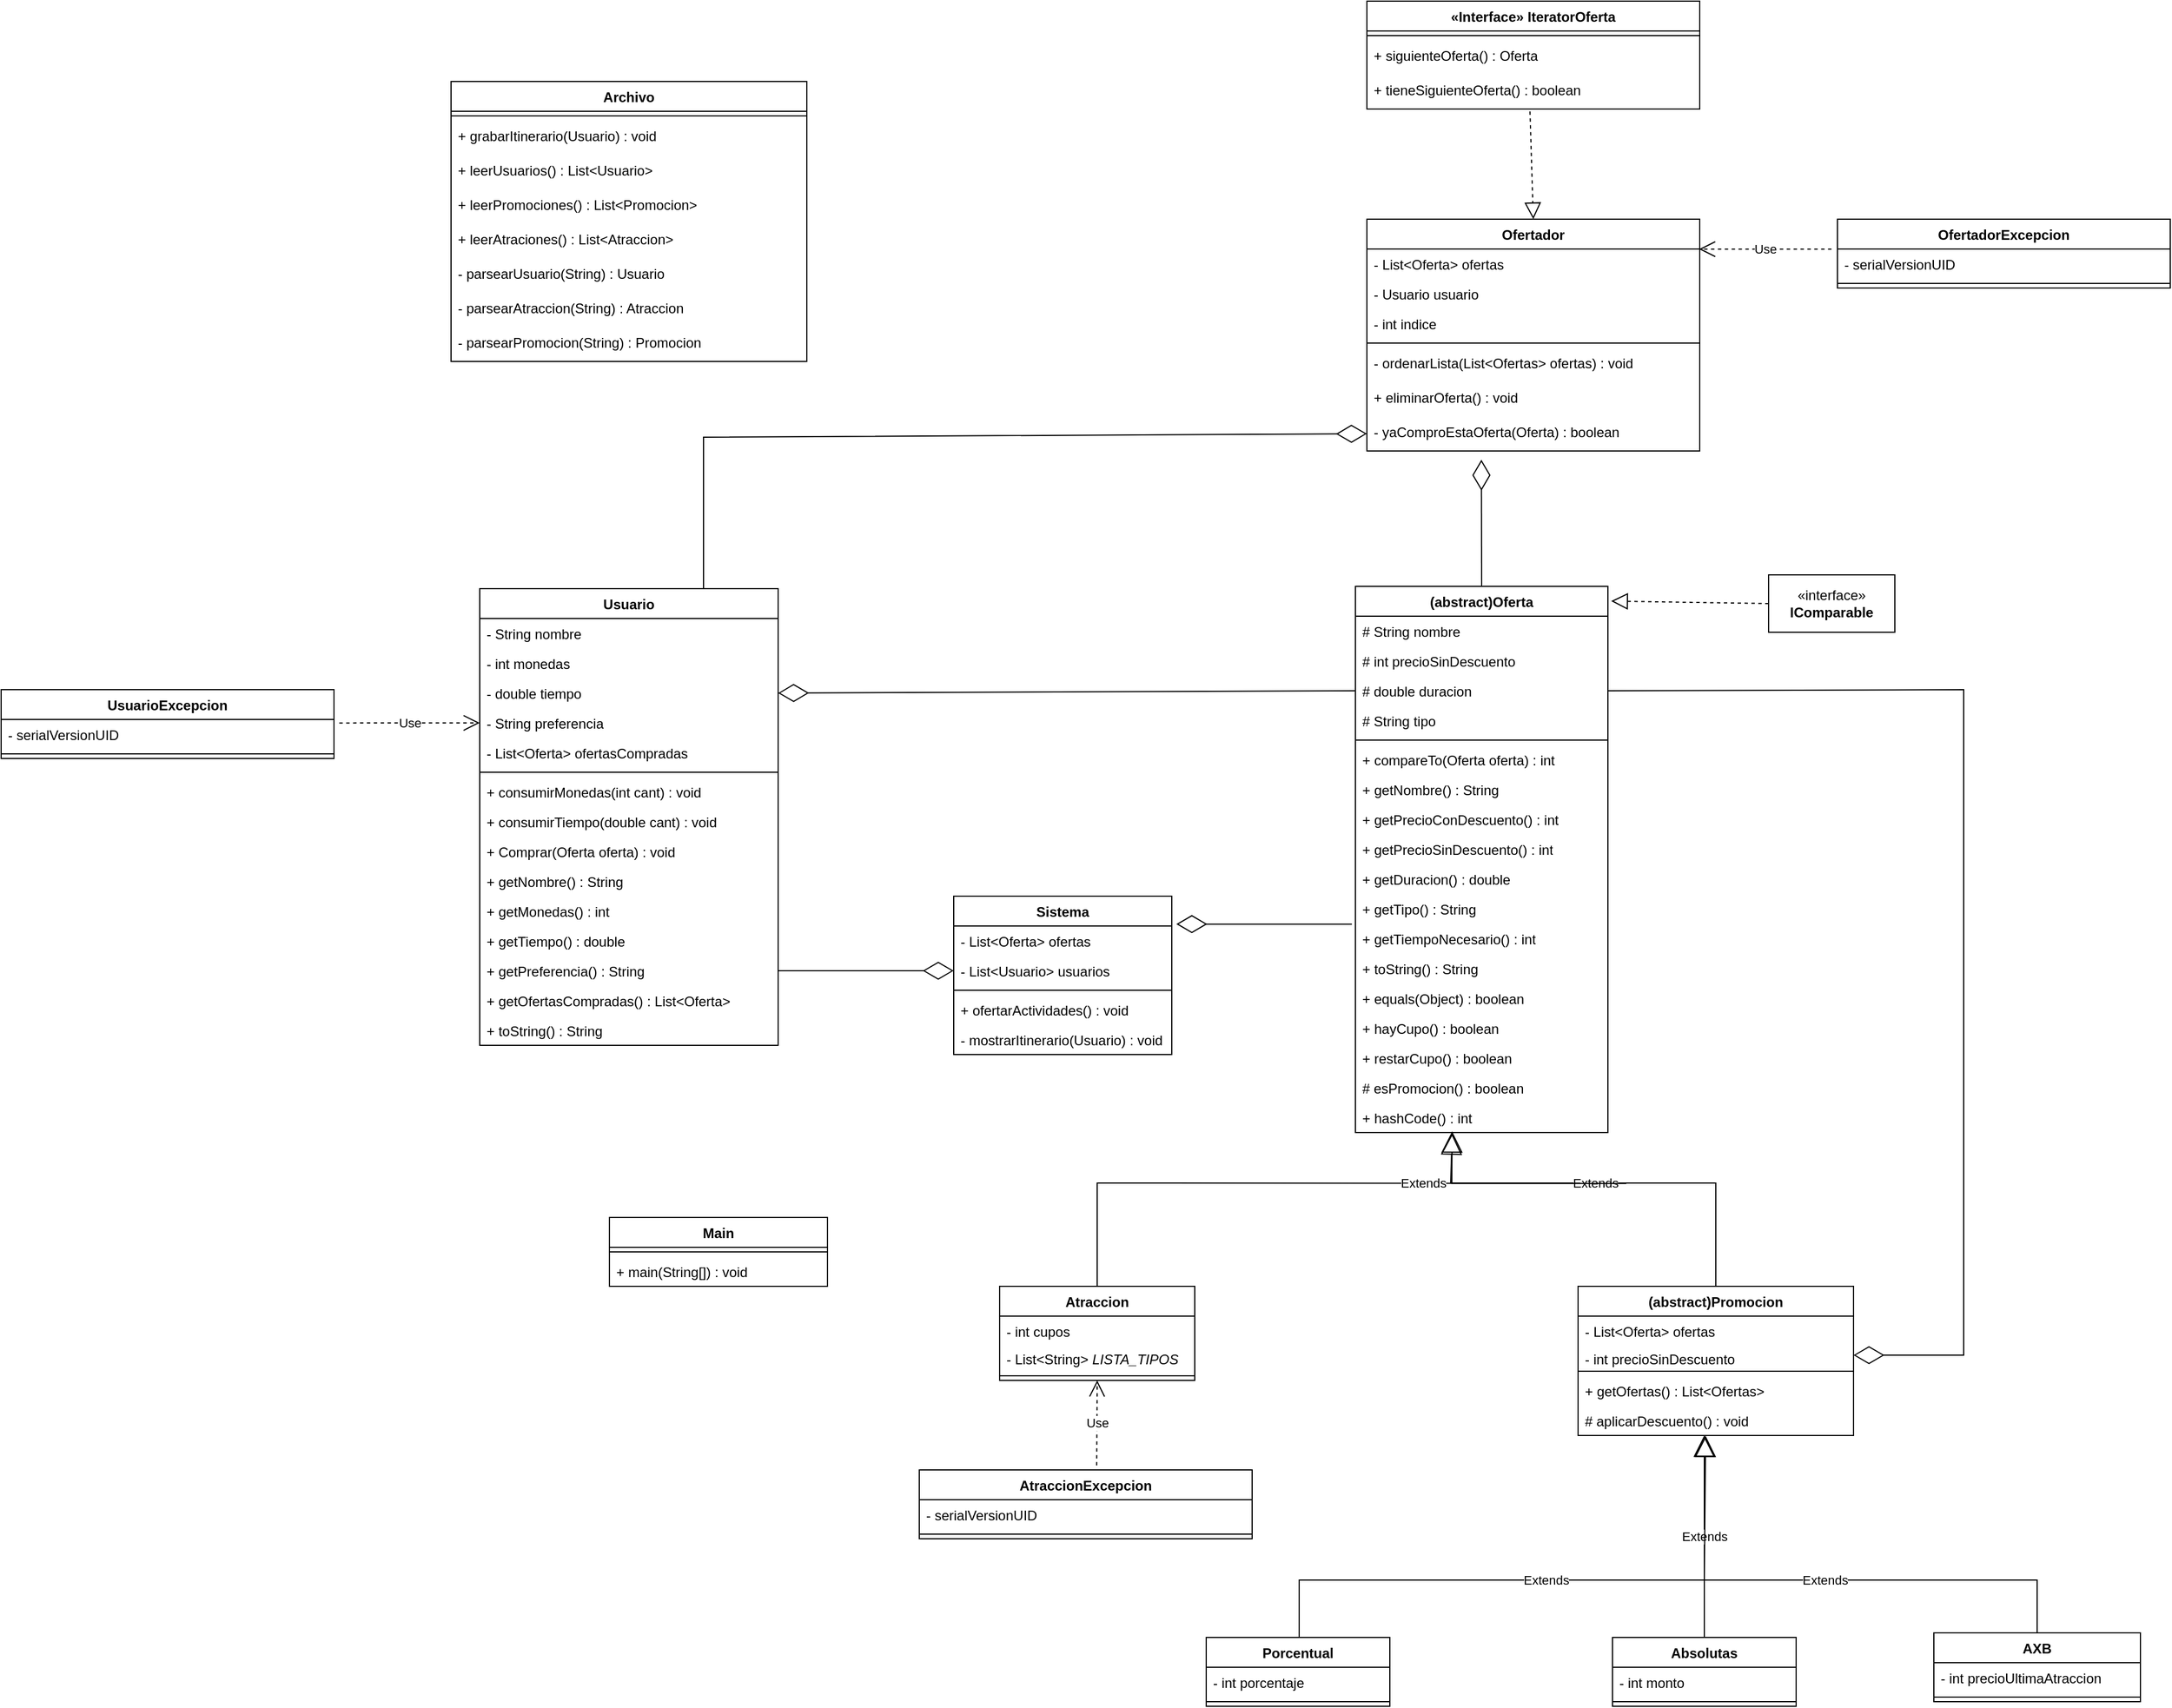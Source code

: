 <mxfile version="21.3.3" type="device">
  <diagram name="Página-1" id="9y39xeztmIVc6rfJi7bK">
    <mxGraphModel dx="2030" dy="1341" grid="1" gridSize="10" guides="1" tooltips="1" connect="1" arrows="1" fold="1" page="1" pageScale="1" pageWidth="827" pageHeight="1169" math="0" shadow="0">
      <root>
        <mxCell id="0" />
        <mxCell id="1" parent="0" />
        <mxCell id="63l84nXPRgjBxLZogKqd-1" value="Usuario" style="swimlane;fontStyle=1;align=center;verticalAlign=top;childLayout=stackLayout;horizontal=1;startSize=26;horizontalStack=0;resizeParent=1;resizeParentMax=0;resizeLast=0;collapsible=1;marginBottom=0;whiteSpace=wrap;html=1;" parent="1" vertex="1">
          <mxGeometry x="-543" y="-438" width="260" height="398" as="geometry">
            <mxRectangle x="-610" y="-180" width="90" height="30" as="alternateBounds" />
          </mxGeometry>
        </mxCell>
        <mxCell id="63l84nXPRgjBxLZogKqd-2" value="- String nombre" style="text;strokeColor=none;fillColor=none;align=left;verticalAlign=top;spacingLeft=4;spacingRight=4;overflow=hidden;rotatable=0;points=[[0,0.5],[1,0.5]];portConstraint=eastwest;whiteSpace=wrap;html=1;" parent="63l84nXPRgjBxLZogKqd-1" vertex="1">
          <mxGeometry y="26" width="260" height="26" as="geometry" />
        </mxCell>
        <mxCell id="63l84nXPRgjBxLZogKqd-74" value="- int monedas" style="text;strokeColor=none;fillColor=none;align=left;verticalAlign=top;spacingLeft=4;spacingRight=4;overflow=hidden;rotatable=0;points=[[0,0.5],[1,0.5]];portConstraint=eastwest;whiteSpace=wrap;html=1;" parent="63l84nXPRgjBxLZogKqd-1" vertex="1">
          <mxGeometry y="52" width="260" height="26" as="geometry" />
        </mxCell>
        <mxCell id="63l84nXPRgjBxLZogKqd-5" value="- double tiempo" style="text;strokeColor=none;fillColor=none;align=left;verticalAlign=top;spacingLeft=4;spacingRight=4;overflow=hidden;rotatable=0;points=[[0,0.5],[1,0.5]];portConstraint=eastwest;whiteSpace=wrap;html=1;" parent="63l84nXPRgjBxLZogKqd-1" vertex="1">
          <mxGeometry y="78" width="260" height="26" as="geometry" />
        </mxCell>
        <mxCell id="63l84nXPRgjBxLZogKqd-6" value="- String preferencia" style="text;strokeColor=none;fillColor=none;align=left;verticalAlign=top;spacingLeft=4;spacingRight=4;overflow=hidden;rotatable=0;points=[[0,0.5],[1,0.5]];portConstraint=eastwest;whiteSpace=wrap;html=1;" parent="63l84nXPRgjBxLZogKqd-1" vertex="1">
          <mxGeometry y="104" width="260" height="26" as="geometry" />
        </mxCell>
        <mxCell id="ZTYXktpASrzNgjM4dLij-1" value="- List&amp;lt;Oferta&amp;gt; ofertasCompradas" style="text;strokeColor=none;fillColor=none;align=left;verticalAlign=top;spacingLeft=4;spacingRight=4;overflow=hidden;rotatable=0;points=[[0,0.5],[1,0.5]];portConstraint=eastwest;whiteSpace=wrap;html=1;" parent="63l84nXPRgjBxLZogKqd-1" vertex="1">
          <mxGeometry y="130" width="260" height="26" as="geometry" />
        </mxCell>
        <mxCell id="63l84nXPRgjBxLZogKqd-3" value="" style="line;strokeWidth=1;fillColor=none;align=left;verticalAlign=middle;spacingTop=-1;spacingLeft=3;spacingRight=3;rotatable=0;labelPosition=right;points=[];portConstraint=eastwest;strokeColor=inherit;" parent="63l84nXPRgjBxLZogKqd-1" vertex="1">
          <mxGeometry y="156" width="260" height="8" as="geometry" />
        </mxCell>
        <mxCell id="eL55IHgGYcoXu1R8JF3x-9" value="+ consumirMonedas(int cant) : void" style="text;strokeColor=none;fillColor=none;align=left;verticalAlign=top;spacingLeft=4;spacingRight=4;overflow=hidden;rotatable=0;points=[[0,0.5],[1,0.5]];portConstraint=eastwest;whiteSpace=wrap;html=1;" parent="63l84nXPRgjBxLZogKqd-1" vertex="1">
          <mxGeometry y="164" width="260" height="26" as="geometry" />
        </mxCell>
        <mxCell id="63l84nXPRgjBxLZogKqd-75" value="+ consumirTiempo(double cant) : void" style="text;strokeColor=none;fillColor=none;align=left;verticalAlign=top;spacingLeft=4;spacingRight=4;overflow=hidden;rotatable=0;points=[[0,0.5],[1,0.5]];portConstraint=eastwest;whiteSpace=wrap;html=1;" parent="63l84nXPRgjBxLZogKqd-1" vertex="1">
          <mxGeometry y="190" width="260" height="26" as="geometry" />
        </mxCell>
        <mxCell id="ZTYXktpASrzNgjM4dLij-9" value="+ Comprar(Oferta oferta) : void" style="text;strokeColor=none;fillColor=none;align=left;verticalAlign=top;spacingLeft=4;spacingRight=4;overflow=hidden;rotatable=0;points=[[0,0.5],[1,0.5]];portConstraint=eastwest;whiteSpace=wrap;html=1;" parent="63l84nXPRgjBxLZogKqd-1" vertex="1">
          <mxGeometry y="216" width="260" height="26" as="geometry" />
        </mxCell>
        <mxCell id="ZTYXktpASrzNgjM4dLij-2" value="+ getNombre() : String" style="text;strokeColor=none;fillColor=none;align=left;verticalAlign=top;spacingLeft=4;spacingRight=4;overflow=hidden;rotatable=0;points=[[0,0.5],[1,0.5]];portConstraint=eastwest;whiteSpace=wrap;html=1;" parent="63l84nXPRgjBxLZogKqd-1" vertex="1">
          <mxGeometry y="242" width="260" height="26" as="geometry" />
        </mxCell>
        <mxCell id="63l84nXPRgjBxLZogKqd-4" value="+ getMonedas() : int" style="text;strokeColor=none;fillColor=none;align=left;verticalAlign=top;spacingLeft=4;spacingRight=4;overflow=hidden;rotatable=0;points=[[0,0.5],[1,0.5]];portConstraint=eastwest;whiteSpace=wrap;html=1;" parent="63l84nXPRgjBxLZogKqd-1" vertex="1">
          <mxGeometry y="268" width="260" height="26" as="geometry" />
        </mxCell>
        <mxCell id="63l84nXPRgjBxLZogKqd-7" value="+ getTiempo() : double" style="text;strokeColor=none;fillColor=none;align=left;verticalAlign=top;spacingLeft=4;spacingRight=4;overflow=hidden;rotatable=0;points=[[0,0.5],[1,0.5]];portConstraint=eastwest;whiteSpace=wrap;html=1;" parent="63l84nXPRgjBxLZogKqd-1" vertex="1">
          <mxGeometry y="294" width="260" height="26" as="geometry" />
        </mxCell>
        <mxCell id="63l84nXPRgjBxLZogKqd-8" value="+ getPreferencia() : String&lt;br&gt;" style="text;strokeColor=none;fillColor=none;align=left;verticalAlign=top;spacingLeft=4;spacingRight=4;overflow=hidden;rotatable=0;points=[[0,0.5],[1,0.5]];portConstraint=eastwest;whiteSpace=wrap;html=1;" parent="63l84nXPRgjBxLZogKqd-1" vertex="1">
          <mxGeometry y="320" width="260" height="26" as="geometry" />
        </mxCell>
        <mxCell id="ZTYXktpASrzNgjM4dLij-7" value="+ getOfertasCompradas() : List&amp;lt;Oferta&amp;gt;" style="text;strokeColor=none;fillColor=none;align=left;verticalAlign=top;spacingLeft=4;spacingRight=4;overflow=hidden;rotatable=0;points=[[0,0.5],[1,0.5]];portConstraint=eastwest;whiteSpace=wrap;html=1;" parent="63l84nXPRgjBxLZogKqd-1" vertex="1">
          <mxGeometry y="346" width="260" height="26" as="geometry" />
        </mxCell>
        <mxCell id="yHI2h2Xb8xg3E9Wg6Kfp-9" value="+ toString() : String" style="text;strokeColor=none;fillColor=none;align=left;verticalAlign=top;spacingLeft=4;spacingRight=4;overflow=hidden;rotatable=0;points=[[0,0.5],[1,0.5]];portConstraint=eastwest;whiteSpace=wrap;html=1;" vertex="1" parent="63l84nXPRgjBxLZogKqd-1">
          <mxGeometry y="372" width="260" height="26" as="geometry" />
        </mxCell>
        <mxCell id="63l84nXPRgjBxLZogKqd-9" value="Atraccion" style="swimlane;fontStyle=1;align=center;verticalAlign=top;childLayout=stackLayout;horizontal=1;startSize=26;horizontalStack=0;resizeParent=1;resizeParentMax=0;resizeLast=0;collapsible=1;marginBottom=0;whiteSpace=wrap;html=1;" parent="1" vertex="1">
          <mxGeometry x="-90" y="170" width="170" height="82" as="geometry" />
        </mxCell>
        <mxCell id="63l84nXPRgjBxLZogKqd-80" value="- int cupos" style="text;strokeColor=none;fillColor=none;align=left;verticalAlign=top;spacingLeft=4;spacingRight=4;overflow=hidden;rotatable=0;points=[[0,0.5],[1,0.5]];portConstraint=eastwest;whiteSpace=wrap;html=1;" parent="63l84nXPRgjBxLZogKqd-9" vertex="1">
          <mxGeometry y="26" width="170" height="24" as="geometry" />
        </mxCell>
        <mxCell id="ZTYXktpASrzNgjM4dLij-29" value="- List&amp;lt;String&amp;gt; &lt;i&gt;LISTA_TIPOS&lt;/i&gt;" style="text;strokeColor=none;fillColor=none;align=left;verticalAlign=top;spacingLeft=4;spacingRight=4;overflow=hidden;rotatable=0;points=[[0,0.5],[1,0.5]];portConstraint=eastwest;whiteSpace=wrap;html=1;" parent="63l84nXPRgjBxLZogKqd-9" vertex="1">
          <mxGeometry y="50" width="170" height="24" as="geometry" />
        </mxCell>
        <mxCell id="63l84nXPRgjBxLZogKqd-11" value="" style="line;strokeWidth=1;fillColor=none;align=left;verticalAlign=middle;spacingTop=-1;spacingLeft=3;spacingRight=3;rotatable=0;labelPosition=right;points=[];portConstraint=eastwest;strokeColor=inherit;" parent="63l84nXPRgjBxLZogKqd-9" vertex="1">
          <mxGeometry y="74" width="170" height="8" as="geometry" />
        </mxCell>
        <mxCell id="63l84nXPRgjBxLZogKqd-13" value="(abstract)Promocion" style="swimlane;fontStyle=1;align=center;verticalAlign=top;childLayout=stackLayout;horizontal=1;startSize=26;horizontalStack=0;resizeParent=1;resizeParentMax=0;resizeLast=0;collapsible=1;marginBottom=0;whiteSpace=wrap;html=1;" parent="1" vertex="1">
          <mxGeometry x="414" y="170" width="240" height="130" as="geometry" />
        </mxCell>
        <mxCell id="63l84nXPRgjBxLZogKqd-14" value="- List&amp;lt;Oferta&amp;gt; ofertas" style="text;strokeColor=none;fillColor=none;align=left;verticalAlign=top;spacingLeft=4;spacingRight=4;overflow=hidden;rotatable=0;points=[[0,0.5],[1,0.5]];portConstraint=eastwest;whiteSpace=wrap;html=1;" parent="63l84nXPRgjBxLZogKqd-13" vertex="1">
          <mxGeometry y="26" width="240" height="24" as="geometry" />
        </mxCell>
        <mxCell id="ZTYXktpASrzNgjM4dLij-32" value="- int precioSinDescuento" style="text;strokeColor=none;fillColor=none;align=left;verticalAlign=top;spacingLeft=4;spacingRight=4;overflow=hidden;rotatable=0;points=[[0,0.5],[1,0.5]];portConstraint=eastwest;whiteSpace=wrap;html=1;" parent="63l84nXPRgjBxLZogKqd-13" vertex="1">
          <mxGeometry y="50" width="240" height="20" as="geometry" />
        </mxCell>
        <mxCell id="63l84nXPRgjBxLZogKqd-15" value="" style="line;strokeWidth=1;fillColor=none;align=left;verticalAlign=middle;spacingTop=-1;spacingLeft=3;spacingRight=3;rotatable=0;labelPosition=right;points=[];portConstraint=eastwest;strokeColor=inherit;" parent="63l84nXPRgjBxLZogKqd-13" vertex="1">
          <mxGeometry y="70" width="240" height="8" as="geometry" />
        </mxCell>
        <mxCell id="63l84nXPRgjBxLZogKqd-99" value="+ getOfertas() : List&amp;lt;Ofertas&amp;gt;" style="text;strokeColor=none;fillColor=none;align=left;verticalAlign=top;spacingLeft=4;spacingRight=4;overflow=hidden;rotatable=0;points=[[0,0.5],[1,0.5]];portConstraint=eastwest;whiteSpace=wrap;html=1;" parent="63l84nXPRgjBxLZogKqd-13" vertex="1">
          <mxGeometry y="78" width="240" height="26" as="geometry" />
        </mxCell>
        <mxCell id="PD_Ae8FP5WuY63PDW7dq-1" value="# aplicarDescuento() : void" style="text;strokeColor=none;fillColor=none;align=left;verticalAlign=top;spacingLeft=4;spacingRight=4;overflow=hidden;rotatable=0;points=[[0,0.5],[1,0.5]];portConstraint=eastwest;whiteSpace=wrap;html=1;" parent="63l84nXPRgjBxLZogKqd-13" vertex="1">
          <mxGeometry y="104" width="240" height="26" as="geometry" />
        </mxCell>
        <mxCell id="63l84nXPRgjBxLZogKqd-21" value="Archivo" style="swimlane;fontStyle=1;align=center;verticalAlign=top;childLayout=stackLayout;horizontal=1;startSize=26;horizontalStack=0;resizeParent=1;resizeParentMax=0;resizeLast=0;collapsible=1;marginBottom=0;whiteSpace=wrap;html=1;" parent="1" vertex="1">
          <mxGeometry x="-568" y="-880" width="310" height="244" as="geometry" />
        </mxCell>
        <mxCell id="63l84nXPRgjBxLZogKqd-23" value="" style="line;strokeWidth=1;fillColor=none;align=left;verticalAlign=middle;spacingTop=-1;spacingLeft=3;spacingRight=3;rotatable=0;labelPosition=right;points=[];portConstraint=eastwest;strokeColor=inherit;" parent="63l84nXPRgjBxLZogKqd-21" vertex="1">
          <mxGeometry y="26" width="310" height="8" as="geometry" />
        </mxCell>
        <mxCell id="63l84nXPRgjBxLZogKqd-24" value="+ grabarItinerario(Usuario) : void" style="text;strokeColor=none;fillColor=none;align=left;verticalAlign=top;spacingLeft=4;spacingRight=4;overflow=hidden;rotatable=0;points=[[0,0.5],[1,0.5]];portConstraint=eastwest;whiteSpace=wrap;html=1;" parent="63l84nXPRgjBxLZogKqd-21" vertex="1">
          <mxGeometry y="34" width="310" height="30" as="geometry" />
        </mxCell>
        <mxCell id="yHI2h2Xb8xg3E9Wg6Kfp-1" value="+ leerUsuarios() : List&amp;lt;Usuario&amp;gt;" style="text;strokeColor=none;fillColor=none;align=left;verticalAlign=top;spacingLeft=4;spacingRight=4;overflow=hidden;rotatable=0;points=[[0,0.5],[1,0.5]];portConstraint=eastwest;whiteSpace=wrap;html=1;" vertex="1" parent="63l84nXPRgjBxLZogKqd-21">
          <mxGeometry y="64" width="310" height="30" as="geometry" />
        </mxCell>
        <mxCell id="yHI2h2Xb8xg3E9Wg6Kfp-2" value="+ leerPromociones() : List&amp;lt;Promocion&amp;gt;" style="text;strokeColor=none;fillColor=none;align=left;verticalAlign=top;spacingLeft=4;spacingRight=4;overflow=hidden;rotatable=0;points=[[0,0.5],[1,0.5]];portConstraint=eastwest;whiteSpace=wrap;html=1;" vertex="1" parent="63l84nXPRgjBxLZogKqd-21">
          <mxGeometry y="94" width="310" height="30" as="geometry" />
        </mxCell>
        <mxCell id="yHI2h2Xb8xg3E9Wg6Kfp-7" value="+ leerAtraciones() : List&amp;lt;Atraccion&amp;gt;" style="text;strokeColor=none;fillColor=none;align=left;verticalAlign=top;spacingLeft=4;spacingRight=4;overflow=hidden;rotatable=0;points=[[0,0.5],[1,0.5]];portConstraint=eastwest;whiteSpace=wrap;html=1;" vertex="1" parent="63l84nXPRgjBxLZogKqd-21">
          <mxGeometry y="124" width="310" height="30" as="geometry" />
        </mxCell>
        <mxCell id="yHI2h2Xb8xg3E9Wg6Kfp-6" value="- parsearUsuario(String) : Usuario" style="text;strokeColor=none;fillColor=none;align=left;verticalAlign=top;spacingLeft=4;spacingRight=4;overflow=hidden;rotatable=0;points=[[0,0.5],[1,0.5]];portConstraint=eastwest;whiteSpace=wrap;html=1;" vertex="1" parent="63l84nXPRgjBxLZogKqd-21">
          <mxGeometry y="154" width="310" height="30" as="geometry" />
        </mxCell>
        <mxCell id="yHI2h2Xb8xg3E9Wg6Kfp-5" value="- parsearAtraccion(String) : Atraccion" style="text;strokeColor=none;fillColor=none;align=left;verticalAlign=top;spacingLeft=4;spacingRight=4;overflow=hidden;rotatable=0;points=[[0,0.5],[1,0.5]];portConstraint=eastwest;whiteSpace=wrap;html=1;" vertex="1" parent="63l84nXPRgjBxLZogKqd-21">
          <mxGeometry y="184" width="310" height="30" as="geometry" />
        </mxCell>
        <mxCell id="yHI2h2Xb8xg3E9Wg6Kfp-3" value="- parsearPromocion(String) : Promocion" style="text;strokeColor=none;fillColor=none;align=left;verticalAlign=top;spacingLeft=4;spacingRight=4;overflow=hidden;rotatable=0;points=[[0,0.5],[1,0.5]];portConstraint=eastwest;whiteSpace=wrap;html=1;" vertex="1" parent="63l84nXPRgjBxLZogKqd-21">
          <mxGeometry y="214" width="310" height="30" as="geometry" />
        </mxCell>
        <mxCell id="63l84nXPRgjBxLZogKqd-29" value="(abstract)Oferta" style="swimlane;fontStyle=1;align=center;verticalAlign=top;childLayout=stackLayout;horizontal=1;startSize=26;horizontalStack=0;resizeParent=1;resizeParentMax=0;resizeLast=0;collapsible=1;marginBottom=0;whiteSpace=wrap;html=1;" parent="1" vertex="1">
          <mxGeometry x="220" y="-440" width="220" height="476" as="geometry" />
        </mxCell>
        <mxCell id="63l84nXPRgjBxLZogKqd-30" value="# String nombre" style="text;strokeColor=none;fillColor=none;align=left;verticalAlign=top;spacingLeft=4;spacingRight=4;overflow=hidden;rotatable=0;points=[[0,0.5],[1,0.5]];portConstraint=eastwest;whiteSpace=wrap;html=1;" parent="63l84nXPRgjBxLZogKqd-29" vertex="1">
          <mxGeometry y="26" width="220" height="26" as="geometry" />
        </mxCell>
        <mxCell id="ZTYXktpASrzNgjM4dLij-13" value="# int precioSinDescuento" style="text;strokeColor=none;fillColor=none;align=left;verticalAlign=top;spacingLeft=4;spacingRight=4;overflow=hidden;rotatable=0;points=[[0,0.5],[1,0.5]];portConstraint=eastwest;whiteSpace=wrap;html=1;" parent="63l84nXPRgjBxLZogKqd-29" vertex="1">
          <mxGeometry y="52" width="220" height="26" as="geometry" />
        </mxCell>
        <mxCell id="ZTYXktpASrzNgjM4dLij-12" value="# double duracion" style="text;strokeColor=none;fillColor=none;align=left;verticalAlign=top;spacingLeft=4;spacingRight=4;overflow=hidden;rotatable=0;points=[[0,0.5],[1,0.5]];portConstraint=eastwest;whiteSpace=wrap;html=1;" parent="63l84nXPRgjBxLZogKqd-29" vertex="1">
          <mxGeometry y="78" width="220" height="26" as="geometry" />
        </mxCell>
        <mxCell id="ZTYXktpASrzNgjM4dLij-11" value="# String tipo" style="text;strokeColor=none;fillColor=none;align=left;verticalAlign=top;spacingLeft=4;spacingRight=4;overflow=hidden;rotatable=0;points=[[0,0.5],[1,0.5]];portConstraint=eastwest;whiteSpace=wrap;html=1;" parent="63l84nXPRgjBxLZogKqd-29" vertex="1">
          <mxGeometry y="104" width="220" height="26" as="geometry" />
        </mxCell>
        <mxCell id="63l84nXPRgjBxLZogKqd-31" value="" style="line;strokeWidth=1;fillColor=none;align=left;verticalAlign=middle;spacingTop=-1;spacingLeft=3;spacingRight=3;rotatable=0;labelPosition=right;points=[];portConstraint=eastwest;strokeColor=inherit;" parent="63l84nXPRgjBxLZogKqd-29" vertex="1">
          <mxGeometry y="130" width="220" height="8" as="geometry" />
        </mxCell>
        <mxCell id="ZTYXktpASrzNgjM4dLij-23" value="+ compareTo(Oferta oferta) : int" style="text;strokeColor=none;fillColor=none;align=left;verticalAlign=top;spacingLeft=4;spacingRight=4;overflow=hidden;rotatable=0;points=[[0,0.5],[1,0.5]];portConstraint=eastwest;whiteSpace=wrap;html=1;" parent="63l84nXPRgjBxLZogKqd-29" vertex="1">
          <mxGeometry y="138" width="220" height="26" as="geometry" />
        </mxCell>
        <mxCell id="ZTYXktpASrzNgjM4dLij-14" value="+ getNombre() : String" style="text;strokeColor=none;fillColor=none;align=left;verticalAlign=top;spacingLeft=4;spacingRight=4;overflow=hidden;rotatable=0;points=[[0,0.5],[1,0.5]];portConstraint=eastwest;whiteSpace=wrap;html=1;" parent="63l84nXPRgjBxLZogKqd-29" vertex="1">
          <mxGeometry y="164" width="220" height="26" as="geometry" />
        </mxCell>
        <mxCell id="63l84nXPRgjBxLZogKqd-86" value="+ getPrecioConDescuento() : int" style="text;strokeColor=none;fillColor=none;align=left;verticalAlign=top;spacingLeft=4;spacingRight=4;overflow=hidden;rotatable=0;points=[[0,0.5],[1,0.5]];portConstraint=eastwest;whiteSpace=wrap;html=1;" parent="63l84nXPRgjBxLZogKqd-29" vertex="1">
          <mxGeometry y="190" width="220" height="26" as="geometry" />
        </mxCell>
        <mxCell id="yHI2h2Xb8xg3E9Wg6Kfp-19" value="+ getPrecioSinDescuento() : int" style="text;strokeColor=none;fillColor=none;align=left;verticalAlign=top;spacingLeft=4;spacingRight=4;overflow=hidden;rotatable=0;points=[[0,0.5],[1,0.5]];portConstraint=eastwest;whiteSpace=wrap;html=1;" vertex="1" parent="63l84nXPRgjBxLZogKqd-29">
          <mxGeometry y="216" width="220" height="26" as="geometry" />
        </mxCell>
        <mxCell id="ZTYXktpASrzNgjM4dLij-15" value="+ getDuracion() : double" style="text;strokeColor=none;fillColor=none;align=left;verticalAlign=top;spacingLeft=4;spacingRight=4;overflow=hidden;rotatable=0;points=[[0,0.5],[1,0.5]];portConstraint=eastwest;whiteSpace=wrap;html=1;" parent="63l84nXPRgjBxLZogKqd-29" vertex="1">
          <mxGeometry y="242" width="220" height="26" as="geometry" />
        </mxCell>
        <mxCell id="ZTYXktpASrzNgjM4dLij-16" value="+ getTipo() : String" style="text;strokeColor=none;fillColor=none;align=left;verticalAlign=top;spacingLeft=4;spacingRight=4;overflow=hidden;rotatable=0;points=[[0,0.5],[1,0.5]];portConstraint=eastwest;whiteSpace=wrap;html=1;" parent="63l84nXPRgjBxLZogKqd-29" vertex="1">
          <mxGeometry y="268" width="220" height="26" as="geometry" />
        </mxCell>
        <mxCell id="63l84nXPRgjBxLZogKqd-87" value="+ getTiempoNecesario() : int" style="text;strokeColor=none;fillColor=none;align=left;verticalAlign=top;spacingLeft=4;spacingRight=4;overflow=hidden;rotatable=0;points=[[0,0.5],[1,0.5]];portConstraint=eastwest;whiteSpace=wrap;html=1;" parent="63l84nXPRgjBxLZogKqd-29" vertex="1">
          <mxGeometry y="294" width="220" height="26" as="geometry" />
        </mxCell>
        <mxCell id="yHI2h2Xb8xg3E9Wg6Kfp-17" value="+ toString() : String" style="text;strokeColor=none;fillColor=none;align=left;verticalAlign=top;spacingLeft=4;spacingRight=4;overflow=hidden;rotatable=0;points=[[0,0.5],[1,0.5]];portConstraint=eastwest;whiteSpace=wrap;html=1;" vertex="1" parent="63l84nXPRgjBxLZogKqd-29">
          <mxGeometry y="320" width="220" height="26" as="geometry" />
        </mxCell>
        <mxCell id="yHI2h2Xb8xg3E9Wg6Kfp-13" value="+ equals(Object) : boolean" style="text;strokeColor=none;fillColor=none;align=left;verticalAlign=top;spacingLeft=4;spacingRight=4;overflow=hidden;rotatable=0;points=[[0,0.5],[1,0.5]];portConstraint=eastwest;whiteSpace=wrap;html=1;" vertex="1" parent="63l84nXPRgjBxLZogKqd-29">
          <mxGeometry y="346" width="220" height="26" as="geometry" />
        </mxCell>
        <mxCell id="yHI2h2Xb8xg3E9Wg6Kfp-15" value="+ hayCupo() : boolean" style="text;strokeColor=none;fillColor=none;align=left;verticalAlign=top;spacingLeft=4;spacingRight=4;overflow=hidden;rotatable=0;points=[[0,0.5],[1,0.5]];portConstraint=eastwest;whiteSpace=wrap;html=1;" vertex="1" parent="63l84nXPRgjBxLZogKqd-29">
          <mxGeometry y="372" width="220" height="26" as="geometry" />
        </mxCell>
        <mxCell id="yHI2h2Xb8xg3E9Wg6Kfp-14" value="+ restarCupo() : boolean" style="text;strokeColor=none;fillColor=none;align=left;verticalAlign=top;spacingLeft=4;spacingRight=4;overflow=hidden;rotatable=0;points=[[0,0.5],[1,0.5]];portConstraint=eastwest;whiteSpace=wrap;html=1;" vertex="1" parent="63l84nXPRgjBxLZogKqd-29">
          <mxGeometry y="398" width="220" height="26" as="geometry" />
        </mxCell>
        <mxCell id="yHI2h2Xb8xg3E9Wg6Kfp-16" value="# esPromocion() : boolean" style="text;strokeColor=none;fillColor=none;align=left;verticalAlign=top;spacingLeft=4;spacingRight=4;overflow=hidden;rotatable=0;points=[[0,0.5],[1,0.5]];portConstraint=eastwest;whiteSpace=wrap;html=1;" vertex="1" parent="63l84nXPRgjBxLZogKqd-29">
          <mxGeometry y="424" width="220" height="26" as="geometry" />
        </mxCell>
        <mxCell id="ZTYXktpASrzNgjM4dLij-21" value="+ hashCode() : int" style="text;strokeColor=none;fillColor=none;align=left;verticalAlign=top;spacingLeft=4;spacingRight=4;overflow=hidden;rotatable=0;points=[[0,0.5],[1,0.5]];portConstraint=eastwest;whiteSpace=wrap;html=1;" parent="63l84nXPRgjBxLZogKqd-29" vertex="1">
          <mxGeometry y="450" width="220" height="26" as="geometry" />
        </mxCell>
        <mxCell id="63l84nXPRgjBxLZogKqd-34" value="Extends" style="endArrow=block;endSize=16;endFill=0;html=1;rounded=0;entryX=0.383;entryY=1.029;entryDx=0;entryDy=0;entryPerimeter=0;exitX=0.5;exitY=0;exitDx=0;exitDy=0;" parent="1" source="63l84nXPRgjBxLZogKqd-13" target="ZTYXktpASrzNgjM4dLij-21" edge="1">
          <mxGeometry x="0.073" width="160" relative="1" as="geometry">
            <mxPoint x="136" y="90.41" as="sourcePoint" />
            <mxPoint x="302.06" y="37.012" as="targetPoint" />
            <Array as="points">
              <mxPoint x="534" y="80" />
              <mxPoint x="303" y="80" />
            </Array>
            <mxPoint as="offset" />
          </mxGeometry>
        </mxCell>
        <mxCell id="63l84nXPRgjBxLZogKqd-37" value="Extends" style="endArrow=block;endSize=16;endFill=0;html=1;rounded=0;exitX=0.5;exitY=0;exitDx=0;exitDy=0;entryX=0.383;entryY=0.96;entryDx=0;entryDy=0;entryPerimeter=0;" parent="1" source="63l84nXPRgjBxLZogKqd-9" target="ZTYXktpASrzNgjM4dLij-21" edge="1">
          <mxGeometry width="160" relative="1" as="geometry">
            <mxPoint x="136" y="90.41" as="sourcePoint" />
            <mxPoint x="300" y="40" as="targetPoint" />
            <Array as="points">
              <mxPoint x="-5" y="80" />
              <mxPoint x="456" y="80.41" />
              <mxPoint x="304" y="80.41" />
            </Array>
          </mxGeometry>
        </mxCell>
        <mxCell id="63l84nXPRgjBxLZogKqd-44" value="" style="endArrow=diamondThin;endFill=0;endSize=24;html=1;rounded=0;exitX=0.5;exitY=0;exitDx=0;exitDy=0;entryX=0.344;entryY=1.255;entryDx=0;entryDy=0;entryPerimeter=0;" parent="1" source="63l84nXPRgjBxLZogKqd-29" edge="1" target="yHI2h2Xb8xg3E9Wg6Kfp-11">
          <mxGeometry width="160" relative="1" as="geometry">
            <mxPoint x="346" y="-360" as="sourcePoint" />
            <mxPoint x="330" y="-410" as="targetPoint" />
          </mxGeometry>
        </mxCell>
        <mxCell id="63l84nXPRgjBxLZogKqd-50" value="«interface»&lt;br&gt;&lt;b&gt;IComparable&lt;/b&gt;" style="html=1;whiteSpace=wrap;" parent="1" vertex="1">
          <mxGeometry x="580" y="-450" width="110" height="50" as="geometry" />
        </mxCell>
        <mxCell id="63l84nXPRgjBxLZogKqd-51" value="" style="endArrow=block;dashed=1;endFill=0;endSize=12;html=1;rounded=0;entryX=1.013;entryY=0.027;entryDx=0;entryDy=0;exitX=0;exitY=0.5;exitDx=0;exitDy=0;entryPerimeter=0;" parent="1" source="63l84nXPRgjBxLZogKqd-50" target="63l84nXPRgjBxLZogKqd-29" edge="1">
          <mxGeometry width="160" relative="1" as="geometry">
            <mxPoint x="230" y="-126" as="sourcePoint" />
            <mxPoint x="440" y="-335" as="targetPoint" />
          </mxGeometry>
        </mxCell>
        <mxCell id="63l84nXPRgjBxLZogKqd-52" value="Sistema" style="swimlane;fontStyle=1;align=center;verticalAlign=top;childLayout=stackLayout;horizontal=1;startSize=26;horizontalStack=0;resizeParent=1;resizeParentMax=0;resizeLast=0;collapsible=1;marginBottom=0;whiteSpace=wrap;html=1;" parent="1" vertex="1">
          <mxGeometry x="-130" y="-170" width="190" height="138" as="geometry" />
        </mxCell>
        <mxCell id="63l84nXPRgjBxLZogKqd-53" value="- List&amp;lt;Oferta&amp;gt; ofertas" style="text;strokeColor=none;fillColor=none;align=left;verticalAlign=top;spacingLeft=4;spacingRight=4;overflow=hidden;rotatable=0;points=[[0,0.5],[1,0.5]];portConstraint=eastwest;whiteSpace=wrap;html=1;" parent="63l84nXPRgjBxLZogKqd-52" vertex="1">
          <mxGeometry y="26" width="190" height="26" as="geometry" />
        </mxCell>
        <mxCell id="N-OEjip8osyzHrrx3CTr-2" value="- List&amp;lt;Usuario&amp;gt; usuarios" style="text;strokeColor=none;fillColor=none;align=left;verticalAlign=top;spacingLeft=4;spacingRight=4;overflow=hidden;rotatable=0;points=[[0,0.5],[1,0.5]];portConstraint=eastwest;whiteSpace=wrap;html=1;" parent="63l84nXPRgjBxLZogKqd-52" vertex="1">
          <mxGeometry y="52" width="190" height="26" as="geometry" />
        </mxCell>
        <mxCell id="63l84nXPRgjBxLZogKqd-54" value="" style="line;strokeWidth=1;fillColor=none;align=left;verticalAlign=middle;spacingTop=-1;spacingLeft=3;spacingRight=3;rotatable=0;labelPosition=right;points=[];portConstraint=eastwest;strokeColor=inherit;" parent="63l84nXPRgjBxLZogKqd-52" vertex="1">
          <mxGeometry y="78" width="190" height="8" as="geometry" />
        </mxCell>
        <mxCell id="63l84nXPRgjBxLZogKqd-55" value="+ ofertarActividades() : void" style="text;strokeColor=none;fillColor=none;align=left;verticalAlign=top;spacingLeft=4;spacingRight=4;overflow=hidden;rotatable=0;points=[[0,0.5],[1,0.5]];portConstraint=eastwest;whiteSpace=wrap;html=1;" parent="63l84nXPRgjBxLZogKqd-52" vertex="1">
          <mxGeometry y="86" width="190" height="26" as="geometry" />
        </mxCell>
        <mxCell id="yHI2h2Xb8xg3E9Wg6Kfp-20" value="- mostrarItinerario(Usuario) : void" style="text;strokeColor=none;fillColor=none;align=left;verticalAlign=top;spacingLeft=4;spacingRight=4;overflow=hidden;rotatable=0;points=[[0,0.5],[1,0.5]];portConstraint=eastwest;whiteSpace=wrap;html=1;" vertex="1" parent="63l84nXPRgjBxLZogKqd-52">
          <mxGeometry y="112" width="190" height="26" as="geometry" />
        </mxCell>
        <mxCell id="63l84nXPRgjBxLZogKqd-57" value="Ofertador" style="swimlane;fontStyle=1;align=center;verticalAlign=top;childLayout=stackLayout;horizontal=1;startSize=26;horizontalStack=0;resizeParent=1;resizeParentMax=0;resizeLast=0;collapsible=1;marginBottom=0;whiteSpace=wrap;html=1;" parent="1" vertex="1">
          <mxGeometry x="230" y="-760" width="290" height="202" as="geometry" />
        </mxCell>
        <mxCell id="63l84nXPRgjBxLZogKqd-58" value="- List&amp;lt;Oferta&amp;gt; ofertas&lt;br&gt;" style="text;strokeColor=none;fillColor=none;align=left;verticalAlign=top;spacingLeft=4;spacingRight=4;overflow=hidden;rotatable=0;points=[[0,0.5],[1,0.5]];portConstraint=eastwest;whiteSpace=wrap;html=1;" parent="63l84nXPRgjBxLZogKqd-57" vertex="1">
          <mxGeometry y="26" width="290" height="26" as="geometry" />
        </mxCell>
        <mxCell id="ZTYXktpASrzNgjM4dLij-10" value="- Usuario usuario" style="text;strokeColor=none;fillColor=none;align=left;verticalAlign=top;spacingLeft=4;spacingRight=4;overflow=hidden;rotatable=0;points=[[0,0.5],[1,0.5]];portConstraint=eastwest;whiteSpace=wrap;html=1;" parent="63l84nXPRgjBxLZogKqd-57" vertex="1">
          <mxGeometry y="52" width="290" height="26" as="geometry" />
        </mxCell>
        <mxCell id="63l84nXPRgjBxLZogKqd-91" value="- int indice" style="text;strokeColor=none;fillColor=none;align=left;verticalAlign=top;spacingLeft=4;spacingRight=4;overflow=hidden;rotatable=0;points=[[0,0.5],[1,0.5]];portConstraint=eastwest;whiteSpace=wrap;html=1;" parent="63l84nXPRgjBxLZogKqd-57" vertex="1">
          <mxGeometry y="78" width="290" height="26" as="geometry" />
        </mxCell>
        <mxCell id="63l84nXPRgjBxLZogKqd-59" value="" style="line;strokeWidth=1;fillColor=none;align=left;verticalAlign=middle;spacingTop=-1;spacingLeft=3;spacingRight=3;rotatable=0;labelPosition=right;points=[];portConstraint=eastwest;strokeColor=inherit;" parent="63l84nXPRgjBxLZogKqd-57" vertex="1">
          <mxGeometry y="104" width="290" height="8" as="geometry" />
        </mxCell>
        <mxCell id="63l84nXPRgjBxLZogKqd-60" value="- ordenarLista(List&amp;lt;Ofertas&amp;gt; ofertas) : void" style="text;strokeColor=none;fillColor=none;align=left;verticalAlign=top;spacingLeft=4;spacingRight=4;overflow=hidden;rotatable=0;points=[[0,0.5],[1,0.5]];portConstraint=eastwest;whiteSpace=wrap;html=1;" parent="63l84nXPRgjBxLZogKqd-57" vertex="1">
          <mxGeometry y="112" width="290" height="30" as="geometry" />
        </mxCell>
        <mxCell id="yHI2h2Xb8xg3E9Wg6Kfp-10" value="+ eliminarOferta() : void" style="text;strokeColor=none;fillColor=none;align=left;verticalAlign=top;spacingLeft=4;spacingRight=4;overflow=hidden;rotatable=0;points=[[0,0.5],[1,0.5]];portConstraint=eastwest;whiteSpace=wrap;html=1;" vertex="1" parent="63l84nXPRgjBxLZogKqd-57">
          <mxGeometry y="142" width="290" height="30" as="geometry" />
        </mxCell>
        <mxCell id="yHI2h2Xb8xg3E9Wg6Kfp-11" value="- yaComproEstaOferta(Oferta) : boolean" style="text;strokeColor=none;fillColor=none;align=left;verticalAlign=top;spacingLeft=4;spacingRight=4;overflow=hidden;rotatable=0;points=[[0,0.5],[1,0.5]];portConstraint=eastwest;whiteSpace=wrap;html=1;" vertex="1" parent="63l84nXPRgjBxLZogKqd-57">
          <mxGeometry y="172" width="290" height="30" as="geometry" />
        </mxCell>
        <mxCell id="63l84nXPRgjBxLZogKqd-100" value="Porcentual" style="swimlane;fontStyle=1;align=center;verticalAlign=top;childLayout=stackLayout;horizontal=1;startSize=26;horizontalStack=0;resizeParent=1;resizeParentMax=0;resizeLast=0;collapsible=1;marginBottom=0;whiteSpace=wrap;html=1;" parent="1" vertex="1">
          <mxGeometry x="90" y="476" width="160" height="60" as="geometry" />
        </mxCell>
        <mxCell id="63l84nXPRgjBxLZogKqd-101" value="- int porcentaje" style="text;strokeColor=none;fillColor=none;align=left;verticalAlign=top;spacingLeft=4;spacingRight=4;overflow=hidden;rotatable=0;points=[[0,0.5],[1,0.5]];portConstraint=eastwest;whiteSpace=wrap;html=1;" parent="63l84nXPRgjBxLZogKqd-100" vertex="1">
          <mxGeometry y="26" width="160" height="26" as="geometry" />
        </mxCell>
        <mxCell id="63l84nXPRgjBxLZogKqd-102" value="" style="line;strokeWidth=1;fillColor=none;align=left;verticalAlign=middle;spacingTop=-1;spacingLeft=3;spacingRight=3;rotatable=0;labelPosition=right;points=[];portConstraint=eastwest;strokeColor=inherit;" parent="63l84nXPRgjBxLZogKqd-100" vertex="1">
          <mxGeometry y="52" width="160" height="8" as="geometry" />
        </mxCell>
        <mxCell id="63l84nXPRgjBxLZogKqd-104" value="Absolutas" style="swimlane;fontStyle=1;align=center;verticalAlign=top;childLayout=stackLayout;horizontal=1;startSize=26;horizontalStack=0;resizeParent=1;resizeParentMax=0;resizeLast=0;collapsible=1;marginBottom=0;whiteSpace=wrap;html=1;" parent="1" vertex="1">
          <mxGeometry x="444" y="476" width="160" height="60" as="geometry" />
        </mxCell>
        <mxCell id="63l84nXPRgjBxLZogKqd-105" value="- int monto" style="text;strokeColor=none;fillColor=none;align=left;verticalAlign=top;spacingLeft=4;spacingRight=4;overflow=hidden;rotatable=0;points=[[0,0.5],[1,0.5]];portConstraint=eastwest;whiteSpace=wrap;html=1;" parent="63l84nXPRgjBxLZogKqd-104" vertex="1">
          <mxGeometry y="26" width="160" height="26" as="geometry" />
        </mxCell>
        <mxCell id="63l84nXPRgjBxLZogKqd-106" value="" style="line;strokeWidth=1;fillColor=none;align=left;verticalAlign=middle;spacingTop=-1;spacingLeft=3;spacingRight=3;rotatable=0;labelPosition=right;points=[];portConstraint=eastwest;strokeColor=inherit;" parent="63l84nXPRgjBxLZogKqd-104" vertex="1">
          <mxGeometry y="52" width="160" height="8" as="geometry" />
        </mxCell>
        <mxCell id="63l84nXPRgjBxLZogKqd-108" value="AXB" style="swimlane;fontStyle=1;align=center;verticalAlign=top;childLayout=stackLayout;horizontal=1;startSize=26;horizontalStack=0;resizeParent=1;resizeParentMax=0;resizeLast=0;collapsible=1;marginBottom=0;whiteSpace=wrap;html=1;" parent="1" vertex="1">
          <mxGeometry x="724" y="472" width="180" height="60" as="geometry" />
        </mxCell>
        <mxCell id="63l84nXPRgjBxLZogKqd-109" value="- int precioUltimaAtraccion" style="text;strokeColor=none;fillColor=none;align=left;verticalAlign=top;spacingLeft=4;spacingRight=4;overflow=hidden;rotatable=0;points=[[0,0.5],[1,0.5]];portConstraint=eastwest;whiteSpace=wrap;html=1;" parent="63l84nXPRgjBxLZogKqd-108" vertex="1">
          <mxGeometry y="26" width="180" height="26" as="geometry" />
        </mxCell>
        <mxCell id="63l84nXPRgjBxLZogKqd-110" value="" style="line;strokeWidth=1;fillColor=none;align=left;verticalAlign=middle;spacingTop=-1;spacingLeft=3;spacingRight=3;rotatable=0;labelPosition=right;points=[];portConstraint=eastwest;strokeColor=inherit;" parent="63l84nXPRgjBxLZogKqd-108" vertex="1">
          <mxGeometry y="52" width="180" height="8" as="geometry" />
        </mxCell>
        <mxCell id="63l84nXPRgjBxLZogKqd-112" value="Extends" style="endArrow=block;endSize=16;endFill=0;html=1;rounded=0;exitX=0.5;exitY=0;exitDx=0;exitDy=0;" parent="1" edge="1">
          <mxGeometry width="160" relative="1" as="geometry">
            <mxPoint x="171" y="476" as="sourcePoint" />
            <mxPoint x="524" y="300" as="targetPoint" />
            <Array as="points">
              <mxPoint x="171" y="426" />
              <mxPoint x="524" y="426" />
            </Array>
          </mxGeometry>
        </mxCell>
        <mxCell id="63l84nXPRgjBxLZogKqd-113" value="Extends" style="endArrow=block;endSize=16;endFill=0;html=1;rounded=0;exitX=0.5;exitY=0;exitDx=0;exitDy=0;" parent="1" source="63l84nXPRgjBxLZogKqd-104" edge="1">
          <mxGeometry width="160" relative="1" as="geometry">
            <mxPoint x="504" y="390" as="sourcePoint" />
            <mxPoint x="524" y="300" as="targetPoint" />
          </mxGeometry>
        </mxCell>
        <mxCell id="63l84nXPRgjBxLZogKqd-114" value="Extends" style="endArrow=block;endSize=16;endFill=0;html=1;rounded=0;exitX=0.5;exitY=0;exitDx=0;exitDy=0;entryX=0.463;entryY=1.009;entryDx=0;entryDy=0;entryPerimeter=0;" parent="1" source="63l84nXPRgjBxLZogKqd-108" edge="1" target="PD_Ae8FP5WuY63PDW7dq-1">
          <mxGeometry width="160" relative="1" as="geometry">
            <mxPoint x="504" y="426" as="sourcePoint" />
            <mxPoint x="524" y="330" as="targetPoint" />
            <Array as="points">
              <mxPoint x="814" y="426" />
              <mxPoint x="524" y="426" />
            </Array>
          </mxGeometry>
        </mxCell>
        <mxCell id="ZTYXktpASrzNgjM4dLij-19" value="" style="endArrow=block;dashed=1;endFill=0;endSize=12;html=1;rounded=0;exitX=0.49;exitY=1.071;exitDx=0;exitDy=0;entryX=0.5;entryY=0;entryDx=0;entryDy=0;exitPerimeter=0;" parent="1" source="yHI2h2Xb8xg3E9Wg6Kfp-37" edge="1" target="63l84nXPRgjBxLZogKqd-57">
          <mxGeometry width="160" relative="1" as="geometry">
            <mxPoint x="369" y="-820" as="sourcePoint" />
            <mxPoint x="370" y="-760" as="targetPoint" />
          </mxGeometry>
        </mxCell>
        <mxCell id="ZTYXktpASrzNgjM4dLij-24" value="" style="endArrow=diamondThin;endFill=0;endSize=24;html=1;rounded=0;exitX=0;exitY=0.5;exitDx=0;exitDy=0;entryX=1;entryY=0.5;entryDx=0;entryDy=0;" parent="1" source="ZTYXktpASrzNgjM4dLij-12" target="63l84nXPRgjBxLZogKqd-5" edge="1">
          <mxGeometry width="160" relative="1" as="geometry">
            <mxPoint x="210" y="-270" as="sourcePoint" />
            <mxPoint x="-280" y="-289" as="targetPoint" />
          </mxGeometry>
        </mxCell>
        <mxCell id="N-OEjip8osyzHrrx3CTr-4" value="" style="endArrow=diamondThin;endFill=0;endSize=24;html=1;rounded=0;entryX=0;entryY=0.5;entryDx=0;entryDy=0;exitX=1;exitY=0.5;exitDx=0;exitDy=0;" parent="1" source="63l84nXPRgjBxLZogKqd-8" target="N-OEjip8osyzHrrx3CTr-2" edge="1">
          <mxGeometry width="160" relative="1" as="geometry">
            <mxPoint x="55" y="-118.5" as="sourcePoint" />
            <mxPoint x="-115" y="-119" as="targetPoint" />
          </mxGeometry>
        </mxCell>
        <mxCell id="N-OEjip8osyzHrrx3CTr-5" value="" style="endArrow=diamondThin;endFill=0;endSize=24;html=1;rounded=0;entryX=0;entryY=0.5;entryDx=0;entryDy=0;exitX=0.75;exitY=0;exitDx=0;exitDy=0;" parent="1" edge="1" source="63l84nXPRgjBxLZogKqd-1">
          <mxGeometry width="160" relative="1" as="geometry">
            <mxPoint x="-280" y="-420" as="sourcePoint" />
            <mxPoint x="230" y="-573" as="targetPoint" />
            <Array as="points">
              <mxPoint x="-348" y="-570" />
            </Array>
          </mxGeometry>
        </mxCell>
        <mxCell id="yHI2h2Xb8xg3E9Wg6Kfp-4" value="" style="endArrow=diamondThin;endFill=0;endSize=24;html=1;rounded=0;entryX=1;entryY=0.5;entryDx=0;entryDy=0;exitX=1;exitY=0.5;exitDx=0;exitDy=0;" edge="1" parent="1" source="ZTYXktpASrzNgjM4dLij-12" target="ZTYXktpASrzNgjM4dLij-32">
          <mxGeometry width="160" relative="1" as="geometry">
            <mxPoint x="750" y="-260" as="sourcePoint" />
            <mxPoint x="920" y="-20" as="targetPoint" />
            <Array as="points">
              <mxPoint x="750" y="-350" />
              <mxPoint x="750" y="230" />
            </Array>
          </mxGeometry>
        </mxCell>
        <mxCell id="N-OEjip8osyzHrrx3CTr-1" value="" style="endArrow=diamondThin;endFill=0;endSize=24;html=1;rounded=0;entryX=1.021;entryY=-0.063;entryDx=0;entryDy=0;entryPerimeter=0;exitX=-0.014;exitY=0.014;exitDx=0;exitDy=0;exitPerimeter=0;" parent="1" edge="1" target="63l84nXPRgjBxLZogKqd-53" source="63l84nXPRgjBxLZogKqd-87">
          <mxGeometry width="160" relative="1" as="geometry">
            <mxPoint x="220" y="-211" as="sourcePoint" />
            <mxPoint x="50" y="-211.5" as="targetPoint" />
          </mxGeometry>
        </mxCell>
        <mxCell id="yHI2h2Xb8xg3E9Wg6Kfp-21" value="Main" style="swimlane;fontStyle=1;align=center;verticalAlign=top;childLayout=stackLayout;horizontal=1;startSize=26;horizontalStack=0;resizeParent=1;resizeParentMax=0;resizeLast=0;collapsible=1;marginBottom=0;whiteSpace=wrap;html=1;" vertex="1" parent="1">
          <mxGeometry x="-430" y="110" width="190" height="60" as="geometry" />
        </mxCell>
        <mxCell id="yHI2h2Xb8xg3E9Wg6Kfp-24" value="" style="line;strokeWidth=1;fillColor=none;align=left;verticalAlign=middle;spacingTop=-1;spacingLeft=3;spacingRight=3;rotatable=0;labelPosition=right;points=[];portConstraint=eastwest;strokeColor=inherit;" vertex="1" parent="yHI2h2Xb8xg3E9Wg6Kfp-21">
          <mxGeometry y="26" width="190" height="8" as="geometry" />
        </mxCell>
        <mxCell id="yHI2h2Xb8xg3E9Wg6Kfp-26" value="+ main(String[]) : void" style="text;strokeColor=none;fillColor=none;align=left;verticalAlign=top;spacingLeft=4;spacingRight=4;overflow=hidden;rotatable=0;points=[[0,0.5],[1,0.5]];portConstraint=eastwest;whiteSpace=wrap;html=1;" vertex="1" parent="yHI2h2Xb8xg3E9Wg6Kfp-21">
          <mxGeometry y="34" width="190" height="26" as="geometry" />
        </mxCell>
        <mxCell id="yHI2h2Xb8xg3E9Wg6Kfp-28" value="«Interface»&amp;nbsp;&lt;b style=&quot;border-color: var(--border-color);&quot;&gt;IteratorOferta&lt;/b&gt;" style="swimlane;fontStyle=1;align=center;verticalAlign=top;childLayout=stackLayout;horizontal=1;startSize=26;horizontalStack=0;resizeParent=1;resizeParentMax=0;resizeLast=0;collapsible=1;marginBottom=0;whiteSpace=wrap;html=1;" vertex="1" parent="1">
          <mxGeometry x="230" y="-950" width="290" height="94" as="geometry" />
        </mxCell>
        <mxCell id="yHI2h2Xb8xg3E9Wg6Kfp-32" value="" style="line;strokeWidth=1;fillColor=none;align=left;verticalAlign=middle;spacingTop=-1;spacingLeft=3;spacingRight=3;rotatable=0;labelPosition=right;points=[];portConstraint=eastwest;strokeColor=inherit;" vertex="1" parent="yHI2h2Xb8xg3E9Wg6Kfp-28">
          <mxGeometry y="26" width="290" height="8" as="geometry" />
        </mxCell>
        <mxCell id="yHI2h2Xb8xg3E9Wg6Kfp-38" value="+ siguienteOferta() : Oferta" style="text;strokeColor=none;fillColor=none;align=left;verticalAlign=top;spacingLeft=4;spacingRight=4;overflow=hidden;rotatable=0;points=[[0,0.5],[1,0.5]];portConstraint=eastwest;whiteSpace=wrap;html=1;" vertex="1" parent="yHI2h2Xb8xg3E9Wg6Kfp-28">
          <mxGeometry y="34" width="290" height="30" as="geometry" />
        </mxCell>
        <mxCell id="yHI2h2Xb8xg3E9Wg6Kfp-37" value="+ tieneSiguienteOferta() : boolean" style="text;strokeColor=none;fillColor=none;align=left;verticalAlign=top;spacingLeft=4;spacingRight=4;overflow=hidden;rotatable=0;points=[[0,0.5],[1,0.5]];portConstraint=eastwest;whiteSpace=wrap;html=1;" vertex="1" parent="yHI2h2Xb8xg3E9Wg6Kfp-28">
          <mxGeometry y="64" width="290" height="30" as="geometry" />
        </mxCell>
        <mxCell id="yHI2h2Xb8xg3E9Wg6Kfp-39" value="UsuarioExcepcion" style="swimlane;fontStyle=1;align=center;verticalAlign=top;childLayout=stackLayout;horizontal=1;startSize=26;horizontalStack=0;resizeParent=1;resizeParentMax=0;resizeLast=0;collapsible=1;marginBottom=0;whiteSpace=wrap;html=1;" vertex="1" parent="1">
          <mxGeometry x="-960" y="-350" width="290" height="60" as="geometry" />
        </mxCell>
        <mxCell id="yHI2h2Xb8xg3E9Wg6Kfp-40" value="- serialVersionUID" style="text;strokeColor=none;fillColor=none;align=left;verticalAlign=top;spacingLeft=4;spacingRight=4;overflow=hidden;rotatable=0;points=[[0,0.5],[1,0.5]];portConstraint=eastwest;whiteSpace=wrap;html=1;" vertex="1" parent="yHI2h2Xb8xg3E9Wg6Kfp-39">
          <mxGeometry y="26" width="290" height="26" as="geometry" />
        </mxCell>
        <mxCell id="yHI2h2Xb8xg3E9Wg6Kfp-43" value="" style="line;strokeWidth=1;fillColor=none;align=left;verticalAlign=middle;spacingTop=-1;spacingLeft=3;spacingRight=3;rotatable=0;labelPosition=right;points=[];portConstraint=eastwest;strokeColor=inherit;" vertex="1" parent="yHI2h2Xb8xg3E9Wg6Kfp-39">
          <mxGeometry y="52" width="290" height="8" as="geometry" />
        </mxCell>
        <mxCell id="yHI2h2Xb8xg3E9Wg6Kfp-47" value="OfertadorExcepcion" style="swimlane;fontStyle=1;align=center;verticalAlign=top;childLayout=stackLayout;horizontal=1;startSize=26;horizontalStack=0;resizeParent=1;resizeParentMax=0;resizeLast=0;collapsible=1;marginBottom=0;whiteSpace=wrap;html=1;" vertex="1" parent="1">
          <mxGeometry x="640" y="-760" width="290" height="60" as="geometry" />
        </mxCell>
        <mxCell id="yHI2h2Xb8xg3E9Wg6Kfp-48" value="- serialVersionUID" style="text;strokeColor=none;fillColor=none;align=left;verticalAlign=top;spacingLeft=4;spacingRight=4;overflow=hidden;rotatable=0;points=[[0,0.5],[1,0.5]];portConstraint=eastwest;whiteSpace=wrap;html=1;" vertex="1" parent="yHI2h2Xb8xg3E9Wg6Kfp-47">
          <mxGeometry y="26" width="290" height="26" as="geometry" />
        </mxCell>
        <mxCell id="yHI2h2Xb8xg3E9Wg6Kfp-49" value="" style="line;strokeWidth=1;fillColor=none;align=left;verticalAlign=middle;spacingTop=-1;spacingLeft=3;spacingRight=3;rotatable=0;labelPosition=right;points=[];portConstraint=eastwest;strokeColor=inherit;" vertex="1" parent="yHI2h2Xb8xg3E9Wg6Kfp-47">
          <mxGeometry y="52" width="290" height="8" as="geometry" />
        </mxCell>
        <mxCell id="yHI2h2Xb8xg3E9Wg6Kfp-50" value="AtraccionExcepcion" style="swimlane;fontStyle=1;align=center;verticalAlign=top;childLayout=stackLayout;horizontal=1;startSize=26;horizontalStack=0;resizeParent=1;resizeParentMax=0;resizeLast=0;collapsible=1;marginBottom=0;whiteSpace=wrap;html=1;" vertex="1" parent="1">
          <mxGeometry x="-160" y="330" width="290" height="60" as="geometry" />
        </mxCell>
        <mxCell id="yHI2h2Xb8xg3E9Wg6Kfp-51" value="- serialVersionUID" style="text;strokeColor=none;fillColor=none;align=left;verticalAlign=top;spacingLeft=4;spacingRight=4;overflow=hidden;rotatable=0;points=[[0,0.5],[1,0.5]];portConstraint=eastwest;whiteSpace=wrap;html=1;" vertex="1" parent="yHI2h2Xb8xg3E9Wg6Kfp-50">
          <mxGeometry y="26" width="290" height="26" as="geometry" />
        </mxCell>
        <mxCell id="yHI2h2Xb8xg3E9Wg6Kfp-52" value="" style="line;strokeWidth=1;fillColor=none;align=left;verticalAlign=middle;spacingTop=-1;spacingLeft=3;spacingRight=3;rotatable=0;labelPosition=right;points=[];portConstraint=eastwest;strokeColor=inherit;" vertex="1" parent="yHI2h2Xb8xg3E9Wg6Kfp-50">
          <mxGeometry y="52" width="290" height="8" as="geometry" />
        </mxCell>
        <mxCell id="yHI2h2Xb8xg3E9Wg6Kfp-53" value="Use" style="endArrow=open;endSize=12;dashed=1;html=1;rounded=0;entryX=0;entryY=0.5;entryDx=0;entryDy=0;exitX=1.016;exitY=0.118;exitDx=0;exitDy=0;exitPerimeter=0;" edge="1" parent="1" source="yHI2h2Xb8xg3E9Wg6Kfp-40" target="63l84nXPRgjBxLZogKqd-6">
          <mxGeometry width="160" relative="1" as="geometry">
            <mxPoint x="-190" y="-370" as="sourcePoint" />
            <mxPoint x="-30" y="-370" as="targetPoint" />
          </mxGeometry>
        </mxCell>
        <mxCell id="yHI2h2Xb8xg3E9Wg6Kfp-54" value="Use" style="endArrow=open;endSize=12;dashed=1;html=1;rounded=0;entryX=0.998;entryY=0.005;entryDx=0;entryDy=0;entryPerimeter=0;exitX=-0.018;exitY=0.005;exitDx=0;exitDy=0;exitPerimeter=0;" edge="1" parent="1" source="yHI2h2Xb8xg3E9Wg6Kfp-48" target="63l84nXPRgjBxLZogKqd-58">
          <mxGeometry width="160" relative="1" as="geometry">
            <mxPoint x="610" y="-610" as="sourcePoint" />
            <mxPoint x="770" y="-610" as="targetPoint" />
          </mxGeometry>
        </mxCell>
        <mxCell id="yHI2h2Xb8xg3E9Wg6Kfp-55" value="Use" style="endArrow=open;endSize=12;dashed=1;html=1;rounded=0;entryX=0.5;entryY=1;entryDx=0;entryDy=0;exitX=0.533;exitY=-0.065;exitDx=0;exitDy=0;exitPerimeter=0;" edge="1" parent="1" source="yHI2h2Xb8xg3E9Wg6Kfp-50" target="63l84nXPRgjBxLZogKqd-9">
          <mxGeometry width="160" relative="1" as="geometry">
            <mxPoint x="-50" y="290" as="sourcePoint" />
            <mxPoint x="110" y="290" as="targetPoint" />
          </mxGeometry>
        </mxCell>
      </root>
    </mxGraphModel>
  </diagram>
</mxfile>
